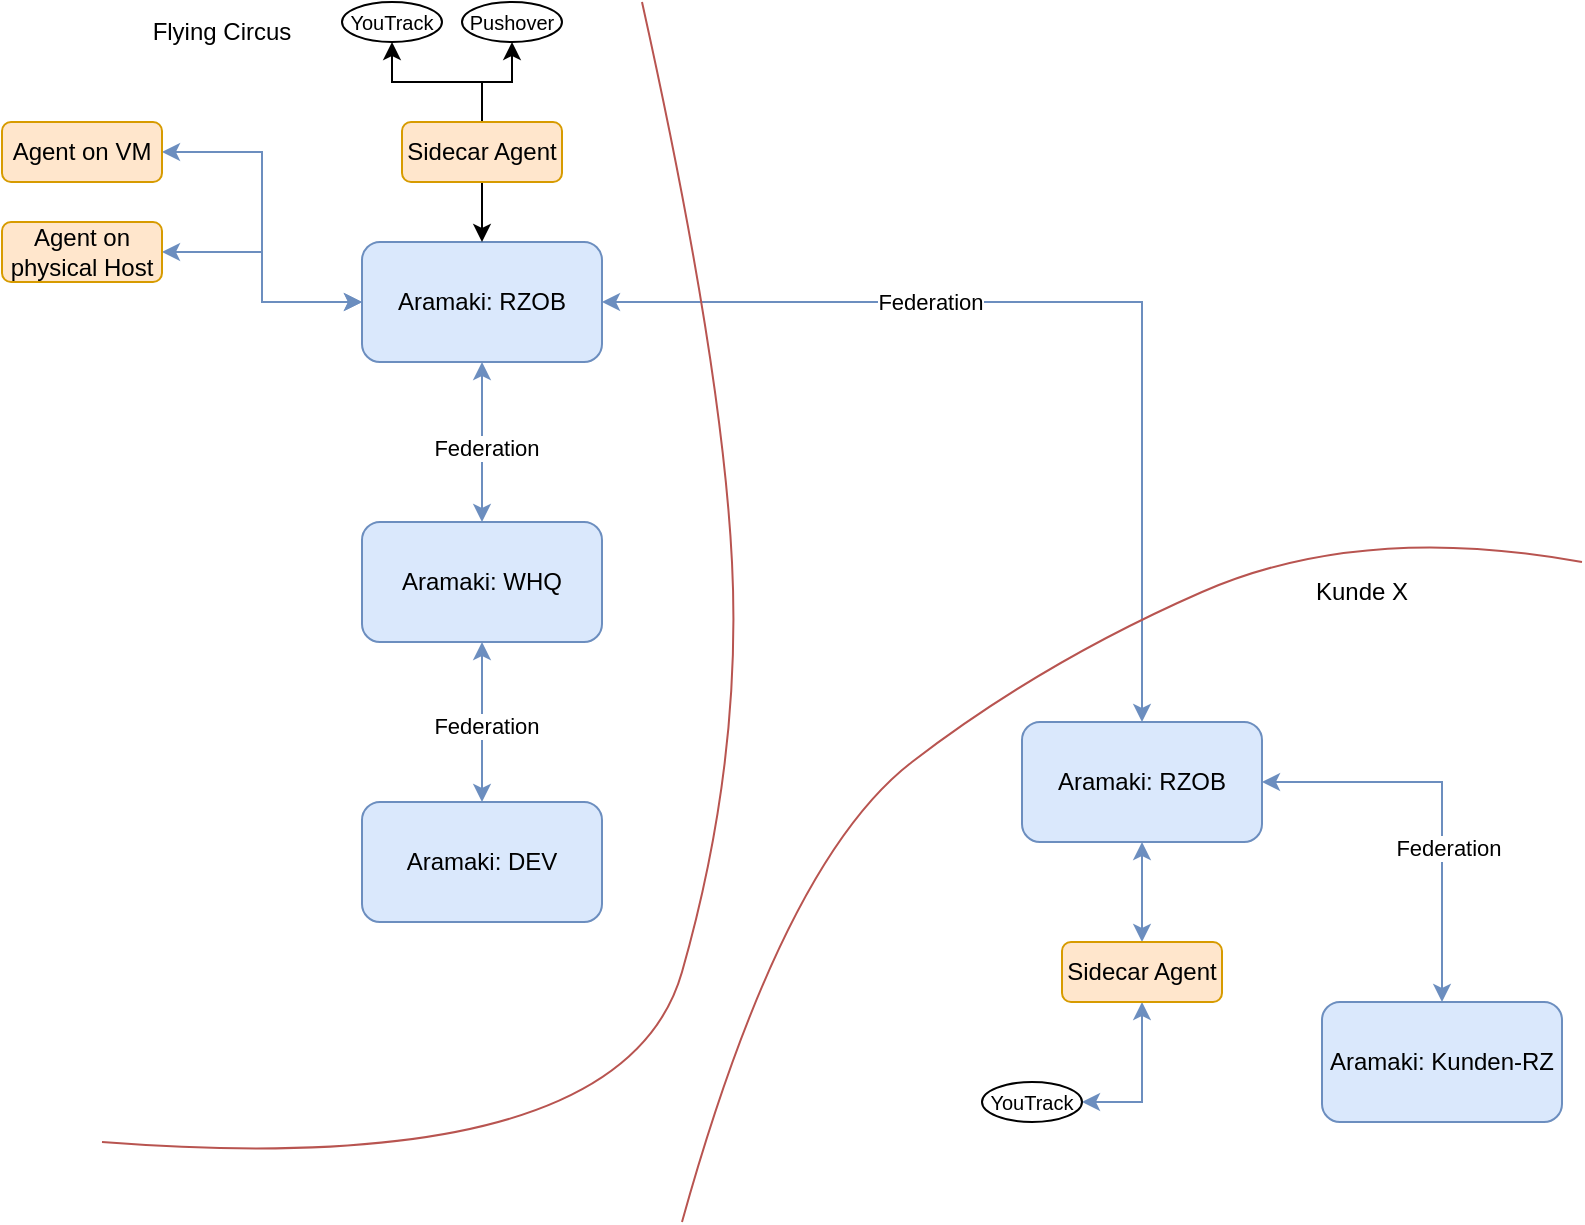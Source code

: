 <mxfile version="24.1.0" type="github">
  <diagram name="Page-1" id="mhYC8HNuNaH5ZcsbAAsp">
    <mxGraphModel dx="1098" dy="808" grid="1" gridSize="10" guides="1" tooltips="1" connect="1" arrows="1" fold="1" page="1" pageScale="1" pageWidth="850" pageHeight="1100" math="0" shadow="0">
      <root>
        <mxCell id="0" />
        <mxCell id="1" parent="0" />
        <mxCell id="jglpQSSxkbTsTQficcND-8" style="edgeStyle=orthogonalEdgeStyle;rounded=0;orthogonalLoop=1;jettySize=auto;html=1;exitX=0.5;exitY=1;exitDx=0;exitDy=0;entryX=0.5;entryY=0;entryDx=0;entryDy=0;startArrow=classic;startFill=1;fillColor=#dae8fc;strokeColor=#6c8ebf;" edge="1" parent="1" source="jglpQSSxkbTsTQficcND-3" target="jglpQSSxkbTsTQficcND-4">
          <mxGeometry relative="1" as="geometry" />
        </mxCell>
        <mxCell id="jglpQSSxkbTsTQficcND-18" value="Federation" style="edgeLabel;html=1;align=center;verticalAlign=middle;resizable=0;points=[];" vertex="1" connectable="0" parent="jglpQSSxkbTsTQficcND-8">
          <mxGeometry x="0.075" y="2" relative="1" as="geometry">
            <mxPoint as="offset" />
          </mxGeometry>
        </mxCell>
        <mxCell id="jglpQSSxkbTsTQficcND-14" style="edgeStyle=orthogonalEdgeStyle;rounded=0;orthogonalLoop=1;jettySize=auto;html=1;exitX=1;exitY=0.5;exitDx=0;exitDy=0;entryX=0.5;entryY=0;entryDx=0;entryDy=0;startArrow=classic;startFill=1;fillColor=#dae8fc;strokeColor=#6c8ebf;" edge="1" parent="1" source="jglpQSSxkbTsTQficcND-3" target="jglpQSSxkbTsTQficcND-12">
          <mxGeometry relative="1" as="geometry" />
        </mxCell>
        <mxCell id="jglpQSSxkbTsTQficcND-17" value="Federation" style="edgeLabel;html=1;align=center;verticalAlign=middle;resizable=0;points=[];" vertex="1" connectable="0" parent="jglpQSSxkbTsTQficcND-14">
          <mxGeometry x="-0.317" relative="1" as="geometry">
            <mxPoint as="offset" />
          </mxGeometry>
        </mxCell>
        <mxCell id="jglpQSSxkbTsTQficcND-3" value="Aramaki: RZOB" style="rounded=1;whiteSpace=wrap;html=1;fillColor=#dae8fc;strokeColor=#6c8ebf;" vertex="1" parent="1">
          <mxGeometry x="230" y="200" width="120" height="60" as="geometry" />
        </mxCell>
        <mxCell id="jglpQSSxkbTsTQficcND-9" style="edgeStyle=orthogonalEdgeStyle;rounded=0;orthogonalLoop=1;jettySize=auto;html=1;exitX=0.5;exitY=1;exitDx=0;exitDy=0;entryX=0.5;entryY=0;entryDx=0;entryDy=0;startArrow=classic;startFill=1;fillColor=#dae8fc;strokeColor=#6c8ebf;" edge="1" parent="1" source="jglpQSSxkbTsTQficcND-4" target="jglpQSSxkbTsTQficcND-5">
          <mxGeometry relative="1" as="geometry" />
        </mxCell>
        <mxCell id="jglpQSSxkbTsTQficcND-19" value="Federation" style="edgeLabel;html=1;align=center;verticalAlign=middle;resizable=0;points=[];" vertex="1" connectable="0" parent="jglpQSSxkbTsTQficcND-9">
          <mxGeometry x="0.05" y="2" relative="1" as="geometry">
            <mxPoint as="offset" />
          </mxGeometry>
        </mxCell>
        <mxCell id="jglpQSSxkbTsTQficcND-4" value="Aramaki: WHQ" style="rounded=1;whiteSpace=wrap;html=1;fillColor=#dae8fc;strokeColor=#6c8ebf;" vertex="1" parent="1">
          <mxGeometry x="230" y="340" width="120" height="60" as="geometry" />
        </mxCell>
        <mxCell id="jglpQSSxkbTsTQficcND-5" value="Aramaki: DEV" style="rounded=1;whiteSpace=wrap;html=1;fillColor=#dae8fc;strokeColor=#6c8ebf;" vertex="1" parent="1">
          <mxGeometry x="230" y="480" width="120" height="60" as="geometry" />
        </mxCell>
        <mxCell id="jglpQSSxkbTsTQficcND-7" value="Flying Circus" style="text;html=1;align=center;verticalAlign=middle;whiteSpace=wrap;rounded=0;" vertex="1" parent="1">
          <mxGeometry x="90" y="80" width="140" height="30" as="geometry" />
        </mxCell>
        <mxCell id="jglpQSSxkbTsTQficcND-10" value="" style="curved=1;endArrow=none;html=1;rounded=0;endFill=0;fillColor=#f8cecc;strokeColor=#b85450;" edge="1" parent="1">
          <mxGeometry width="50" height="50" relative="1" as="geometry">
            <mxPoint x="100" y="650" as="sourcePoint" />
            <mxPoint x="370" y="80" as="targetPoint" />
            <Array as="points">
              <mxPoint x="360" y="670" />
              <mxPoint x="420" y="460" />
              <mxPoint x="410" y="260" />
            </Array>
          </mxGeometry>
        </mxCell>
        <mxCell id="jglpQSSxkbTsTQficcND-11" value="" style="curved=1;endArrow=none;html=1;rounded=0;endFill=0;fillColor=#f8cecc;strokeColor=#b85450;" edge="1" parent="1">
          <mxGeometry width="50" height="50" relative="1" as="geometry">
            <mxPoint x="390" y="690" as="sourcePoint" />
            <mxPoint x="840" y="360" as="targetPoint" />
            <Array as="points">
              <mxPoint x="440" y="510" />
              <mxPoint x="570" y="410" />
              <mxPoint x="730" y="340" />
            </Array>
          </mxGeometry>
        </mxCell>
        <mxCell id="jglpQSSxkbTsTQficcND-16" style="edgeStyle=orthogonalEdgeStyle;rounded=0;orthogonalLoop=1;jettySize=auto;html=1;exitX=1;exitY=0.5;exitDx=0;exitDy=0;startArrow=classic;startFill=1;fillColor=#dae8fc;strokeColor=#6c8ebf;" edge="1" parent="1" source="jglpQSSxkbTsTQficcND-12" target="jglpQSSxkbTsTQficcND-15">
          <mxGeometry relative="1" as="geometry" />
        </mxCell>
        <mxCell id="jglpQSSxkbTsTQficcND-20" value="Federation" style="edgeLabel;html=1;align=center;verticalAlign=middle;resizable=0;points=[];" vertex="1" connectable="0" parent="jglpQSSxkbTsTQficcND-16">
          <mxGeometry x="0.23" y="3" relative="1" as="geometry">
            <mxPoint as="offset" />
          </mxGeometry>
        </mxCell>
        <mxCell id="jglpQSSxkbTsTQficcND-36" style="edgeStyle=orthogonalEdgeStyle;rounded=0;orthogonalLoop=1;jettySize=auto;html=1;exitX=0.5;exitY=1;exitDx=0;exitDy=0;fillColor=#dae8fc;strokeColor=#6c8ebf;startArrow=classic;startFill=1;" edge="1" parent="1" source="jglpQSSxkbTsTQficcND-12" target="jglpQSSxkbTsTQficcND-35">
          <mxGeometry relative="1" as="geometry" />
        </mxCell>
        <mxCell id="jglpQSSxkbTsTQficcND-12" value="Aramaki: RZOB" style="rounded=1;whiteSpace=wrap;html=1;fillColor=#dae8fc;strokeColor=#6c8ebf;" vertex="1" parent="1">
          <mxGeometry x="560" y="440" width="120" height="60" as="geometry" />
        </mxCell>
        <mxCell id="jglpQSSxkbTsTQficcND-13" value="Kunde X" style="text;html=1;align=center;verticalAlign=middle;whiteSpace=wrap;rounded=0;" vertex="1" parent="1">
          <mxGeometry x="700" y="360" width="60" height="30" as="geometry" />
        </mxCell>
        <mxCell id="jglpQSSxkbTsTQficcND-15" value="Aramaki: Kunden-RZ" style="rounded=1;whiteSpace=wrap;html=1;fillColor=#dae8fc;strokeColor=#6c8ebf;" vertex="1" parent="1">
          <mxGeometry x="710" y="580" width="120" height="60" as="geometry" />
        </mxCell>
        <mxCell id="jglpQSSxkbTsTQficcND-23" style="edgeStyle=orthogonalEdgeStyle;rounded=0;orthogonalLoop=1;jettySize=auto;html=1;exitX=1;exitY=0.5;exitDx=0;exitDy=0;entryX=0;entryY=0.5;entryDx=0;entryDy=0;fillColor=#dae8fc;strokeColor=#6c8ebf;startArrow=classic;startFill=1;" edge="1" parent="1" source="jglpQSSxkbTsTQficcND-21" target="jglpQSSxkbTsTQficcND-3">
          <mxGeometry relative="1" as="geometry" />
        </mxCell>
        <mxCell id="jglpQSSxkbTsTQficcND-21" value="Agent on VM" style="rounded=1;whiteSpace=wrap;html=1;fillColor=#ffe6cc;strokeColor=#d79b00;" vertex="1" parent="1">
          <mxGeometry x="50" y="140" width="80" height="30" as="geometry" />
        </mxCell>
        <mxCell id="jglpQSSxkbTsTQficcND-29" style="edgeStyle=orthogonalEdgeStyle;rounded=0;orthogonalLoop=1;jettySize=auto;html=1;exitX=1;exitY=0.5;exitDx=0;exitDy=0;entryX=0;entryY=0.5;entryDx=0;entryDy=0;startArrow=classic;startFill=1;fillColor=#dae8fc;strokeColor=#6c8ebf;" edge="1" parent="1" source="jglpQSSxkbTsTQficcND-22" target="jglpQSSxkbTsTQficcND-3">
          <mxGeometry relative="1" as="geometry" />
        </mxCell>
        <mxCell id="jglpQSSxkbTsTQficcND-22" value="Agent on physical Host" style="rounded=1;whiteSpace=wrap;html=1;fillColor=#ffe6cc;strokeColor=#d79b00;" vertex="1" parent="1">
          <mxGeometry x="50" y="190" width="80" height="30" as="geometry" />
        </mxCell>
        <mxCell id="jglpQSSxkbTsTQficcND-26" style="edgeStyle=orthogonalEdgeStyle;rounded=0;orthogonalLoop=1;jettySize=auto;html=1;exitX=0.5;exitY=1;exitDx=0;exitDy=0;" edge="1" parent="1" source="jglpQSSxkbTsTQficcND-25" target="jglpQSSxkbTsTQficcND-3">
          <mxGeometry relative="1" as="geometry" />
        </mxCell>
        <mxCell id="jglpQSSxkbTsTQficcND-32" style="edgeStyle=orthogonalEdgeStyle;rounded=0;orthogonalLoop=1;jettySize=auto;html=1;exitX=0.5;exitY=0;exitDx=0;exitDy=0;" edge="1" parent="1" source="jglpQSSxkbTsTQficcND-25" target="jglpQSSxkbTsTQficcND-30">
          <mxGeometry relative="1" as="geometry" />
        </mxCell>
        <mxCell id="jglpQSSxkbTsTQficcND-33" style="edgeStyle=orthogonalEdgeStyle;rounded=0;orthogonalLoop=1;jettySize=auto;html=1;exitX=0.5;exitY=0;exitDx=0;exitDy=0;" edge="1" parent="1" source="jglpQSSxkbTsTQficcND-25" target="jglpQSSxkbTsTQficcND-31">
          <mxGeometry relative="1" as="geometry" />
        </mxCell>
        <mxCell id="jglpQSSxkbTsTQficcND-25" value="Sidecar Agent" style="rounded=1;whiteSpace=wrap;html=1;fillColor=#ffe6cc;strokeColor=#d79b00;" vertex="1" parent="1">
          <mxGeometry x="250" y="140" width="80" height="30" as="geometry" />
        </mxCell>
        <mxCell id="jglpQSSxkbTsTQficcND-30" value="YouTrack" style="ellipse;whiteSpace=wrap;html=1;fontSize=10;" vertex="1" parent="1">
          <mxGeometry x="220" y="80" width="50" height="20" as="geometry" />
        </mxCell>
        <mxCell id="jglpQSSxkbTsTQficcND-31" value="Pushover" style="ellipse;whiteSpace=wrap;html=1;fontSize=10;" vertex="1" parent="1">
          <mxGeometry x="280" y="80" width="50" height="20" as="geometry" />
        </mxCell>
        <mxCell id="jglpQSSxkbTsTQficcND-38" style="edgeStyle=orthogonalEdgeStyle;rounded=0;orthogonalLoop=1;jettySize=auto;html=1;exitX=1;exitY=0.5;exitDx=0;exitDy=0;entryX=0.5;entryY=1;entryDx=0;entryDy=0;startArrow=classic;startFill=1;fillColor=#dae8fc;strokeColor=#6c8ebf;" edge="1" parent="1" source="jglpQSSxkbTsTQficcND-34" target="jglpQSSxkbTsTQficcND-35">
          <mxGeometry relative="1" as="geometry" />
        </mxCell>
        <mxCell id="jglpQSSxkbTsTQficcND-34" value="YouTrack" style="ellipse;whiteSpace=wrap;html=1;fontSize=10;" vertex="1" parent="1">
          <mxGeometry x="540" y="620" width="50" height="20" as="geometry" />
        </mxCell>
        <mxCell id="jglpQSSxkbTsTQficcND-35" value="Sidecar Agent" style="rounded=1;whiteSpace=wrap;html=1;fillColor=#ffe6cc;strokeColor=#d79b00;" vertex="1" parent="1">
          <mxGeometry x="580" y="550" width="80" height="30" as="geometry" />
        </mxCell>
      </root>
    </mxGraphModel>
  </diagram>
</mxfile>
